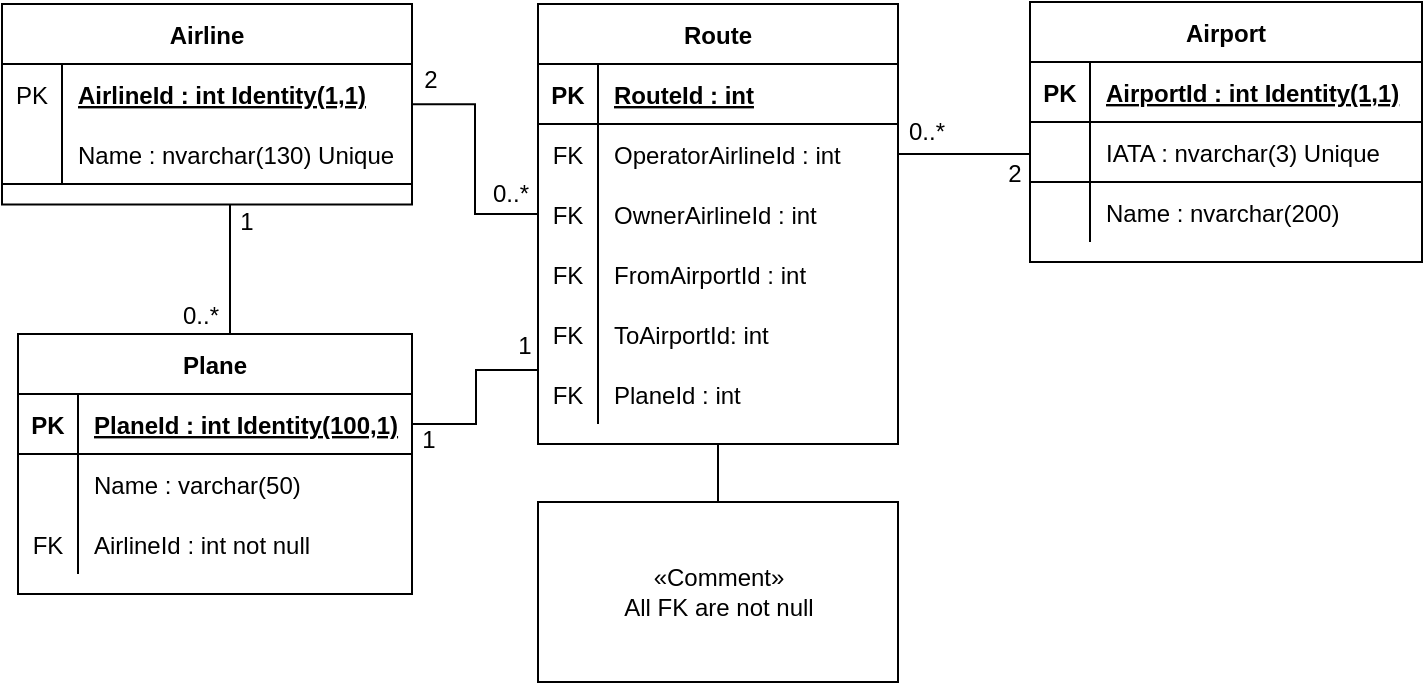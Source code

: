 <mxfile version="14.9.9" type="device"><diagram id="yui9yTXXKjz6li6TN6lZ" name="Page-1"><mxGraphModel dx="813" dy="454" grid="0" gridSize="10" guides="1" tooltips="1" connect="1" arrows="1" fold="1" page="1" pageScale="1" pageWidth="827" pageHeight="1169" math="0" shadow="0"><root><mxCell id="0"/><mxCell id="1" parent="0"/><mxCell id="QVxKtfalGaTI_Gl3nLaG-5" value="Airport" style="shape=table;startSize=30;container=1;collapsible=1;childLayout=tableLayout;fixedRows=1;rowLines=0;fontStyle=1;align=center;resizeLast=1;" vertex="1" parent="1"><mxGeometry x="581" y="178" width="196" height="130" as="geometry"/></mxCell><mxCell id="QVxKtfalGaTI_Gl3nLaG-65" value="" style="shape=partialRectangle;collapsible=0;dropTarget=0;pointerEvents=0;fillColor=none;top=0;left=0;bottom=1;right=0;points=[[0,0.5],[1,0.5]];portConstraint=eastwest;" vertex="1" parent="QVxKtfalGaTI_Gl3nLaG-5"><mxGeometry y="30" width="196" height="30" as="geometry"/></mxCell><mxCell id="QVxKtfalGaTI_Gl3nLaG-66" value="PK" style="shape=partialRectangle;connectable=0;fillColor=none;top=0;left=0;bottom=0;right=0;fontStyle=1;overflow=hidden;" vertex="1" parent="QVxKtfalGaTI_Gl3nLaG-65"><mxGeometry width="30" height="30" as="geometry"/></mxCell><mxCell id="QVxKtfalGaTI_Gl3nLaG-67" value="AirportId : int Identity(1,1)" style="shape=partialRectangle;connectable=0;fillColor=none;top=0;left=0;bottom=0;right=0;align=left;spacingLeft=6;fontStyle=5;overflow=hidden;" vertex="1" parent="QVxKtfalGaTI_Gl3nLaG-65"><mxGeometry x="30" width="166" height="30" as="geometry"/></mxCell><mxCell id="QVxKtfalGaTI_Gl3nLaG-6" value="" style="shape=partialRectangle;collapsible=0;dropTarget=0;pointerEvents=0;fillColor=none;top=0;left=0;bottom=1;right=0;points=[[0,0.5],[1,0.5]];portConstraint=eastwest;" vertex="1" parent="QVxKtfalGaTI_Gl3nLaG-5"><mxGeometry y="60" width="196" height="30" as="geometry"/></mxCell><mxCell id="QVxKtfalGaTI_Gl3nLaG-7" value="" style="shape=partialRectangle;connectable=0;fillColor=none;top=0;left=0;bottom=0;right=0;fontStyle=1;overflow=hidden;" vertex="1" parent="QVxKtfalGaTI_Gl3nLaG-6"><mxGeometry width="30" height="30" as="geometry"/></mxCell><mxCell id="QVxKtfalGaTI_Gl3nLaG-8" value="IATA : nvarchar(3) Unique" style="shape=partialRectangle;connectable=0;fillColor=none;top=0;left=0;bottom=0;right=0;align=left;spacingLeft=6;fontStyle=0;overflow=hidden;" vertex="1" parent="QVxKtfalGaTI_Gl3nLaG-6"><mxGeometry x="30" width="166" height="30" as="geometry"/></mxCell><mxCell id="QVxKtfalGaTI_Gl3nLaG-9" value="" style="shape=partialRectangle;collapsible=0;dropTarget=0;pointerEvents=0;fillColor=none;top=0;left=0;bottom=0;right=0;points=[[0,0.5],[1,0.5]];portConstraint=eastwest;" vertex="1" parent="QVxKtfalGaTI_Gl3nLaG-5"><mxGeometry y="90" width="196" height="30" as="geometry"/></mxCell><mxCell id="QVxKtfalGaTI_Gl3nLaG-10" value="" style="shape=partialRectangle;connectable=0;fillColor=none;top=0;left=0;bottom=0;right=0;editable=1;overflow=hidden;" vertex="1" parent="QVxKtfalGaTI_Gl3nLaG-9"><mxGeometry width="30" height="30" as="geometry"/></mxCell><mxCell id="QVxKtfalGaTI_Gl3nLaG-11" value="Name : nvarchar(200)" style="shape=partialRectangle;connectable=0;fillColor=none;top=0;left=0;bottom=0;right=0;align=left;spacingLeft=6;overflow=hidden;" vertex="1" parent="QVxKtfalGaTI_Gl3nLaG-9"><mxGeometry x="30" width="166" height="30" as="geometry"/></mxCell><mxCell id="QVxKtfalGaTI_Gl3nLaG-18" value="Route" style="shape=table;startSize=30;container=1;collapsible=1;childLayout=tableLayout;fixedRows=1;rowLines=0;fontStyle=1;align=center;resizeLast=1;" vertex="1" parent="1"><mxGeometry x="335" y="179" width="180" height="220" as="geometry"/></mxCell><mxCell id="QVxKtfalGaTI_Gl3nLaG-19" value="" style="shape=partialRectangle;collapsible=0;dropTarget=0;pointerEvents=0;fillColor=none;top=0;left=0;bottom=1;right=0;points=[[0,0.5],[1,0.5]];portConstraint=eastwest;" vertex="1" parent="QVxKtfalGaTI_Gl3nLaG-18"><mxGeometry y="30" width="180" height="30" as="geometry"/></mxCell><mxCell id="QVxKtfalGaTI_Gl3nLaG-20" value="PK" style="shape=partialRectangle;connectable=0;fillColor=none;top=0;left=0;bottom=0;right=0;fontStyle=1;overflow=hidden;" vertex="1" parent="QVxKtfalGaTI_Gl3nLaG-19"><mxGeometry width="30" height="30" as="geometry"/></mxCell><mxCell id="QVxKtfalGaTI_Gl3nLaG-21" value="RouteId : int" style="shape=partialRectangle;connectable=0;fillColor=none;top=0;left=0;bottom=0;right=0;align=left;spacingLeft=6;fontStyle=5;overflow=hidden;" vertex="1" parent="QVxKtfalGaTI_Gl3nLaG-19"><mxGeometry x="30" width="150" height="30" as="geometry"/></mxCell><mxCell id="QVxKtfalGaTI_Gl3nLaG-22" value="" style="shape=partialRectangle;collapsible=0;dropTarget=0;pointerEvents=0;fillColor=none;top=0;left=0;bottom=0;right=0;points=[[0,0.5],[1,0.5]];portConstraint=eastwest;" vertex="1" parent="QVxKtfalGaTI_Gl3nLaG-18"><mxGeometry y="60" width="180" height="30" as="geometry"/></mxCell><mxCell id="QVxKtfalGaTI_Gl3nLaG-23" value="FK" style="shape=partialRectangle;connectable=0;fillColor=none;top=0;left=0;bottom=0;right=0;editable=1;overflow=hidden;" vertex="1" parent="QVxKtfalGaTI_Gl3nLaG-22"><mxGeometry width="30" height="30" as="geometry"/></mxCell><mxCell id="QVxKtfalGaTI_Gl3nLaG-24" value="OperatorAirlineId : int" style="shape=partialRectangle;connectable=0;fillColor=none;top=0;left=0;bottom=0;right=0;align=left;spacingLeft=6;overflow=hidden;" vertex="1" parent="QVxKtfalGaTI_Gl3nLaG-22"><mxGeometry x="30" width="150" height="30" as="geometry"/></mxCell><mxCell id="QVxKtfalGaTI_Gl3nLaG-25" value="" style="shape=partialRectangle;collapsible=0;dropTarget=0;pointerEvents=0;fillColor=none;top=0;left=0;bottom=0;right=0;points=[[0,0.5],[1,0.5]];portConstraint=eastwest;" vertex="1" parent="QVxKtfalGaTI_Gl3nLaG-18"><mxGeometry y="90" width="180" height="30" as="geometry"/></mxCell><mxCell id="QVxKtfalGaTI_Gl3nLaG-26" value="FK" style="shape=partialRectangle;connectable=0;fillColor=none;top=0;left=0;bottom=0;right=0;editable=1;overflow=hidden;" vertex="1" parent="QVxKtfalGaTI_Gl3nLaG-25"><mxGeometry width="30" height="30" as="geometry"/></mxCell><mxCell id="QVxKtfalGaTI_Gl3nLaG-27" value="OwnerAirlineId : int" style="shape=partialRectangle;connectable=0;fillColor=none;top=0;left=0;bottom=0;right=0;align=left;spacingLeft=6;overflow=hidden;" vertex="1" parent="QVxKtfalGaTI_Gl3nLaG-25"><mxGeometry x="30" width="150" height="30" as="geometry"/></mxCell><mxCell id="QVxKtfalGaTI_Gl3nLaG-52" value="" style="shape=partialRectangle;collapsible=0;dropTarget=0;pointerEvents=0;fillColor=none;top=0;left=0;bottom=0;right=0;points=[[0,0.5],[1,0.5]];portConstraint=eastwest;" vertex="1" parent="QVxKtfalGaTI_Gl3nLaG-18"><mxGeometry y="120" width="180" height="30" as="geometry"/></mxCell><mxCell id="QVxKtfalGaTI_Gl3nLaG-53" value="FK" style="shape=partialRectangle;connectable=0;fillColor=none;top=0;left=0;bottom=0;right=0;editable=1;overflow=hidden;" vertex="1" parent="QVxKtfalGaTI_Gl3nLaG-52"><mxGeometry width="30" height="30" as="geometry"/></mxCell><mxCell id="QVxKtfalGaTI_Gl3nLaG-54" value="FromAirportId : int" style="shape=partialRectangle;connectable=0;fillColor=none;top=0;left=0;bottom=0;right=0;align=left;spacingLeft=6;overflow=hidden;" vertex="1" parent="QVxKtfalGaTI_Gl3nLaG-52"><mxGeometry x="30" width="150" height="30" as="geometry"/></mxCell><mxCell id="QVxKtfalGaTI_Gl3nLaG-28" value="" style="shape=partialRectangle;collapsible=0;dropTarget=0;pointerEvents=0;fillColor=none;top=0;left=0;bottom=0;right=0;points=[[0,0.5],[1,0.5]];portConstraint=eastwest;" vertex="1" parent="QVxKtfalGaTI_Gl3nLaG-18"><mxGeometry y="150" width="180" height="30" as="geometry"/></mxCell><mxCell id="QVxKtfalGaTI_Gl3nLaG-29" value="FK" style="shape=partialRectangle;connectable=0;fillColor=none;top=0;left=0;bottom=0;right=0;editable=1;overflow=hidden;" vertex="1" parent="QVxKtfalGaTI_Gl3nLaG-28"><mxGeometry width="30" height="30" as="geometry"/></mxCell><mxCell id="QVxKtfalGaTI_Gl3nLaG-30" value="ToAirportId: int" style="shape=partialRectangle;connectable=0;fillColor=none;top=0;left=0;bottom=0;right=0;align=left;spacingLeft=6;overflow=hidden;" vertex="1" parent="QVxKtfalGaTI_Gl3nLaG-28"><mxGeometry x="30" width="150" height="30" as="geometry"/></mxCell><mxCell id="QVxKtfalGaTI_Gl3nLaG-100" value="" style="shape=partialRectangle;collapsible=0;dropTarget=0;pointerEvents=0;fillColor=none;top=0;left=0;bottom=0;right=0;points=[[0,0.5],[1,0.5]];portConstraint=eastwest;" vertex="1" parent="QVxKtfalGaTI_Gl3nLaG-18"><mxGeometry y="180" width="180" height="30" as="geometry"/></mxCell><mxCell id="QVxKtfalGaTI_Gl3nLaG-101" value="FK" style="shape=partialRectangle;connectable=0;fillColor=none;top=0;left=0;bottom=0;right=0;editable=1;overflow=hidden;" vertex="1" parent="QVxKtfalGaTI_Gl3nLaG-100"><mxGeometry width="30" height="30" as="geometry"/></mxCell><mxCell id="QVxKtfalGaTI_Gl3nLaG-102" value="PlaneId : int" style="shape=partialRectangle;connectable=0;fillColor=none;top=0;left=0;bottom=0;right=0;align=left;spacingLeft=6;overflow=hidden;" vertex="1" parent="QVxKtfalGaTI_Gl3nLaG-100"><mxGeometry x="30" width="150" height="30" as="geometry"/></mxCell><mxCell id="QVxKtfalGaTI_Gl3nLaG-31" value="Airline" style="shape=table;startSize=30;container=1;collapsible=1;childLayout=tableLayout;fixedRows=1;rowLines=0;fontStyle=1;align=center;resizeLast=1;" vertex="1" parent="1"><mxGeometry x="67" y="179" width="205" height="100.21" as="geometry"/></mxCell><mxCell id="QVxKtfalGaTI_Gl3nLaG-68" value="" style="shape=partialRectangle;collapsible=0;dropTarget=0;pointerEvents=0;fillColor=none;top=0;left=0;bottom=0;right=0;points=[[0,0.5],[1,0.5]];portConstraint=eastwest;" vertex="1" parent="QVxKtfalGaTI_Gl3nLaG-31"><mxGeometry y="30" width="205" height="30" as="geometry"/></mxCell><mxCell id="QVxKtfalGaTI_Gl3nLaG-69" value="PK" style="shape=partialRectangle;connectable=0;fillColor=none;top=0;left=0;bottom=0;right=0;editable=1;overflow=hidden;" vertex="1" parent="QVxKtfalGaTI_Gl3nLaG-68"><mxGeometry width="30" height="30" as="geometry"/></mxCell><mxCell id="QVxKtfalGaTI_Gl3nLaG-70" value="AirlineId : int Identity(1,1)" style="shape=partialRectangle;connectable=0;fillColor=none;top=0;left=0;bottom=0;right=0;align=left;spacingLeft=6;overflow=hidden;fontStyle=5" vertex="1" parent="QVxKtfalGaTI_Gl3nLaG-68"><mxGeometry x="30" width="175" height="30" as="geometry"/></mxCell><mxCell id="QVxKtfalGaTI_Gl3nLaG-32" value="" style="shape=partialRectangle;collapsible=0;dropTarget=0;pointerEvents=0;fillColor=none;top=0;left=0;bottom=1;right=0;points=[[0,0.5],[1,0.5]];portConstraint=eastwest;" vertex="1" parent="QVxKtfalGaTI_Gl3nLaG-31"><mxGeometry y="60" width="205" height="30" as="geometry"/></mxCell><mxCell id="QVxKtfalGaTI_Gl3nLaG-33" value="" style="shape=partialRectangle;connectable=0;fillColor=none;top=0;left=0;bottom=0;right=0;fontStyle=1;overflow=hidden;" vertex="1" parent="QVxKtfalGaTI_Gl3nLaG-32"><mxGeometry width="30" height="30" as="geometry"/></mxCell><mxCell id="QVxKtfalGaTI_Gl3nLaG-34" value="Name : nvarchar(130) Unique" style="shape=partialRectangle;connectable=0;fillColor=none;top=0;left=0;bottom=0;right=0;align=left;spacingLeft=6;fontStyle=0;overflow=hidden;" vertex="1" parent="QVxKtfalGaTI_Gl3nLaG-32"><mxGeometry x="30" width="175" height="30" as="geometry"/></mxCell><mxCell id="QVxKtfalGaTI_Gl3nLaG-58" style="edgeStyle=orthogonalEdgeStyle;rounded=0;orthogonalLoop=1;jettySize=auto;html=1;exitX=1;exitY=0.5;exitDx=0;exitDy=0;endArrow=none;endFill=0;" edge="1" parent="1" source="QVxKtfalGaTI_Gl3nLaG-22" target="QVxKtfalGaTI_Gl3nLaG-5"><mxGeometry relative="1" as="geometry"><Array as="points"><mxPoint x="592" y="254"/><mxPoint x="592" y="254"/></Array></mxGeometry></mxCell><mxCell id="QVxKtfalGaTI_Gl3nLaG-59" style="edgeStyle=orthogonalEdgeStyle;rounded=0;orthogonalLoop=1;jettySize=auto;html=1;exitX=0;exitY=0.5;exitDx=0;exitDy=0;endArrow=none;endFill=0;" edge="1" parent="1" source="QVxKtfalGaTI_Gl3nLaG-25" target="QVxKtfalGaTI_Gl3nLaG-31"><mxGeometry relative="1" as="geometry"/></mxCell><mxCell id="QVxKtfalGaTI_Gl3nLaG-60" value="0..*" style="text;html=1;align=center;verticalAlign=middle;resizable=0;points=[];autosize=1;strokeColor=none;" vertex="1" parent="1"><mxGeometry x="515" y="234" width="28" height="18" as="geometry"/></mxCell><mxCell id="QVxKtfalGaTI_Gl3nLaG-61" value="2" style="text;html=1;align=center;verticalAlign=middle;resizable=0;points=[];autosize=1;strokeColor=none;" vertex="1" parent="1"><mxGeometry x="564" y="255" width="17" height="18" as="geometry"/></mxCell><mxCell id="QVxKtfalGaTI_Gl3nLaG-62" value="0..*" style="text;html=1;align=center;verticalAlign=middle;resizable=0;points=[];autosize=1;strokeColor=none;" vertex="1" parent="1"><mxGeometry x="307" y="265" width="28" height="18" as="geometry"/></mxCell><mxCell id="QVxKtfalGaTI_Gl3nLaG-63" value="2" style="text;html=1;align=center;verticalAlign=middle;resizable=0;points=[];autosize=1;strokeColor=none;" vertex="1" parent="1"><mxGeometry x="272" y="208" width="17" height="18" as="geometry"/></mxCell><mxCell id="QVxKtfalGaTI_Gl3nLaG-93" style="edgeStyle=orthogonalEdgeStyle;rounded=0;orthogonalLoop=1;jettySize=auto;html=1;exitX=0.5;exitY=0;exitDx=0;exitDy=0;endArrow=none;endFill=0;" edge="1" parent="1" source="QVxKtfalGaTI_Gl3nLaG-80" target="QVxKtfalGaTI_Gl3nLaG-31"><mxGeometry relative="1" as="geometry"><mxPoint x="172" y="273" as="targetPoint"/><Array as="points"><mxPoint x="181" y="327"/><mxPoint x="181" y="327"/></Array></mxGeometry></mxCell><mxCell id="QVxKtfalGaTI_Gl3nLaG-80" value="Plane" style="shape=table;startSize=30;container=1;collapsible=1;childLayout=tableLayout;fixedRows=1;rowLines=0;fontStyle=1;align=center;resizeLast=1;" vertex="1" parent="1"><mxGeometry x="75" y="344" width="197" height="130" as="geometry"/></mxCell><mxCell id="QVxKtfalGaTI_Gl3nLaG-81" value="" style="shape=partialRectangle;collapsible=0;dropTarget=0;pointerEvents=0;fillColor=none;top=0;left=0;bottom=1;right=0;points=[[0,0.5],[1,0.5]];portConstraint=eastwest;" vertex="1" parent="QVxKtfalGaTI_Gl3nLaG-80"><mxGeometry y="30" width="197" height="30" as="geometry"/></mxCell><mxCell id="QVxKtfalGaTI_Gl3nLaG-82" value="PK" style="shape=partialRectangle;connectable=0;fillColor=none;top=0;left=0;bottom=0;right=0;fontStyle=1;overflow=hidden;" vertex="1" parent="QVxKtfalGaTI_Gl3nLaG-81"><mxGeometry width="30" height="30" as="geometry"/></mxCell><mxCell id="QVxKtfalGaTI_Gl3nLaG-83" value="PlaneId : int Identity(100,1)" style="shape=partialRectangle;connectable=0;fillColor=none;top=0;left=0;bottom=0;right=0;align=left;spacingLeft=6;fontStyle=5;overflow=hidden;" vertex="1" parent="QVxKtfalGaTI_Gl3nLaG-81"><mxGeometry x="30" width="167" height="30" as="geometry"/></mxCell><mxCell id="QVxKtfalGaTI_Gl3nLaG-84" value="" style="shape=partialRectangle;collapsible=0;dropTarget=0;pointerEvents=0;fillColor=none;top=0;left=0;bottom=0;right=0;points=[[0,0.5],[1,0.5]];portConstraint=eastwest;" vertex="1" parent="QVxKtfalGaTI_Gl3nLaG-80"><mxGeometry y="60" width="197" height="30" as="geometry"/></mxCell><mxCell id="QVxKtfalGaTI_Gl3nLaG-85" value="" style="shape=partialRectangle;connectable=0;fillColor=none;top=0;left=0;bottom=0;right=0;editable=1;overflow=hidden;" vertex="1" parent="QVxKtfalGaTI_Gl3nLaG-84"><mxGeometry width="30" height="30" as="geometry"/></mxCell><mxCell id="QVxKtfalGaTI_Gl3nLaG-86" value="Name : varchar(50)" style="shape=partialRectangle;connectable=0;fillColor=none;top=0;left=0;bottom=0;right=0;align=left;spacingLeft=6;overflow=hidden;" vertex="1" parent="QVxKtfalGaTI_Gl3nLaG-84"><mxGeometry x="30" width="167" height="30" as="geometry"/></mxCell><mxCell id="QVxKtfalGaTI_Gl3nLaG-87" value="" style="shape=partialRectangle;collapsible=0;dropTarget=0;pointerEvents=0;fillColor=none;top=0;left=0;bottom=0;right=0;points=[[0,0.5],[1,0.5]];portConstraint=eastwest;" vertex="1" parent="QVxKtfalGaTI_Gl3nLaG-80"><mxGeometry y="90" width="197" height="30" as="geometry"/></mxCell><mxCell id="QVxKtfalGaTI_Gl3nLaG-88" value="FK" style="shape=partialRectangle;connectable=0;fillColor=none;top=0;left=0;bottom=0;right=0;editable=1;overflow=hidden;" vertex="1" parent="QVxKtfalGaTI_Gl3nLaG-87"><mxGeometry width="30" height="30" as="geometry"/></mxCell><mxCell id="QVxKtfalGaTI_Gl3nLaG-89" value="AirlineId : int not null" style="shape=partialRectangle;connectable=0;fillColor=none;top=0;left=0;bottom=0;right=0;align=left;spacingLeft=6;overflow=hidden;" vertex="1" parent="QVxKtfalGaTI_Gl3nLaG-87"><mxGeometry x="30" width="167" height="30" as="geometry"/></mxCell><mxCell id="QVxKtfalGaTI_Gl3nLaG-94" value="1" style="text;html=1;align=center;verticalAlign=middle;resizable=0;points=[];autosize=1;strokeColor=none;" vertex="1" parent="1"><mxGeometry x="180" y="279.21" width="17" height="18" as="geometry"/></mxCell><mxCell id="QVxKtfalGaTI_Gl3nLaG-95" value="0..*" style="text;html=1;align=center;verticalAlign=middle;resizable=0;points=[];autosize=1;strokeColor=none;" vertex="1" parent="1"><mxGeometry x="152" y="326" width="28" height="18" as="geometry"/></mxCell><mxCell id="QVxKtfalGaTI_Gl3nLaG-111" style="edgeStyle=orthogonalEdgeStyle;rounded=0;orthogonalLoop=1;jettySize=auto;html=1;exitX=0.5;exitY=0;exitDx=0;exitDy=0;endArrow=none;endFill=0;" edge="1" parent="1" source="QVxKtfalGaTI_Gl3nLaG-109" target="QVxKtfalGaTI_Gl3nLaG-18"><mxGeometry relative="1" as="geometry"/></mxCell><mxCell id="QVxKtfalGaTI_Gl3nLaG-109" value="«Comment»&lt;br&gt;All FK are not null" style="html=1;dropTarget=0;" vertex="1" parent="1"><mxGeometry x="335" y="428" width="180" height="90" as="geometry"/></mxCell><mxCell id="QVxKtfalGaTI_Gl3nLaG-112" style="edgeStyle=orthogonalEdgeStyle;rounded=0;orthogonalLoop=1;jettySize=auto;html=1;exitX=1;exitY=0.5;exitDx=0;exitDy=0;endArrow=none;endFill=0;" edge="1" parent="1" source="QVxKtfalGaTI_Gl3nLaG-81" target="QVxKtfalGaTI_Gl3nLaG-18"><mxGeometry relative="1" as="geometry"><Array as="points"><mxPoint x="304" y="389"/><mxPoint x="304" y="362"/></Array></mxGeometry></mxCell><mxCell id="QVxKtfalGaTI_Gl3nLaG-113" value="1" style="text;html=1;align=center;verticalAlign=middle;resizable=0;points=[];autosize=1;strokeColor=none;" vertex="1" parent="1"><mxGeometry x="319" y="341" width="17" height="18" as="geometry"/></mxCell><mxCell id="QVxKtfalGaTI_Gl3nLaG-114" value="1" style="text;html=1;align=center;verticalAlign=middle;resizable=0;points=[];autosize=1;strokeColor=none;" vertex="1" parent="1"><mxGeometry x="271" y="388" width="17" height="18" as="geometry"/></mxCell></root></mxGraphModel></diagram></mxfile>